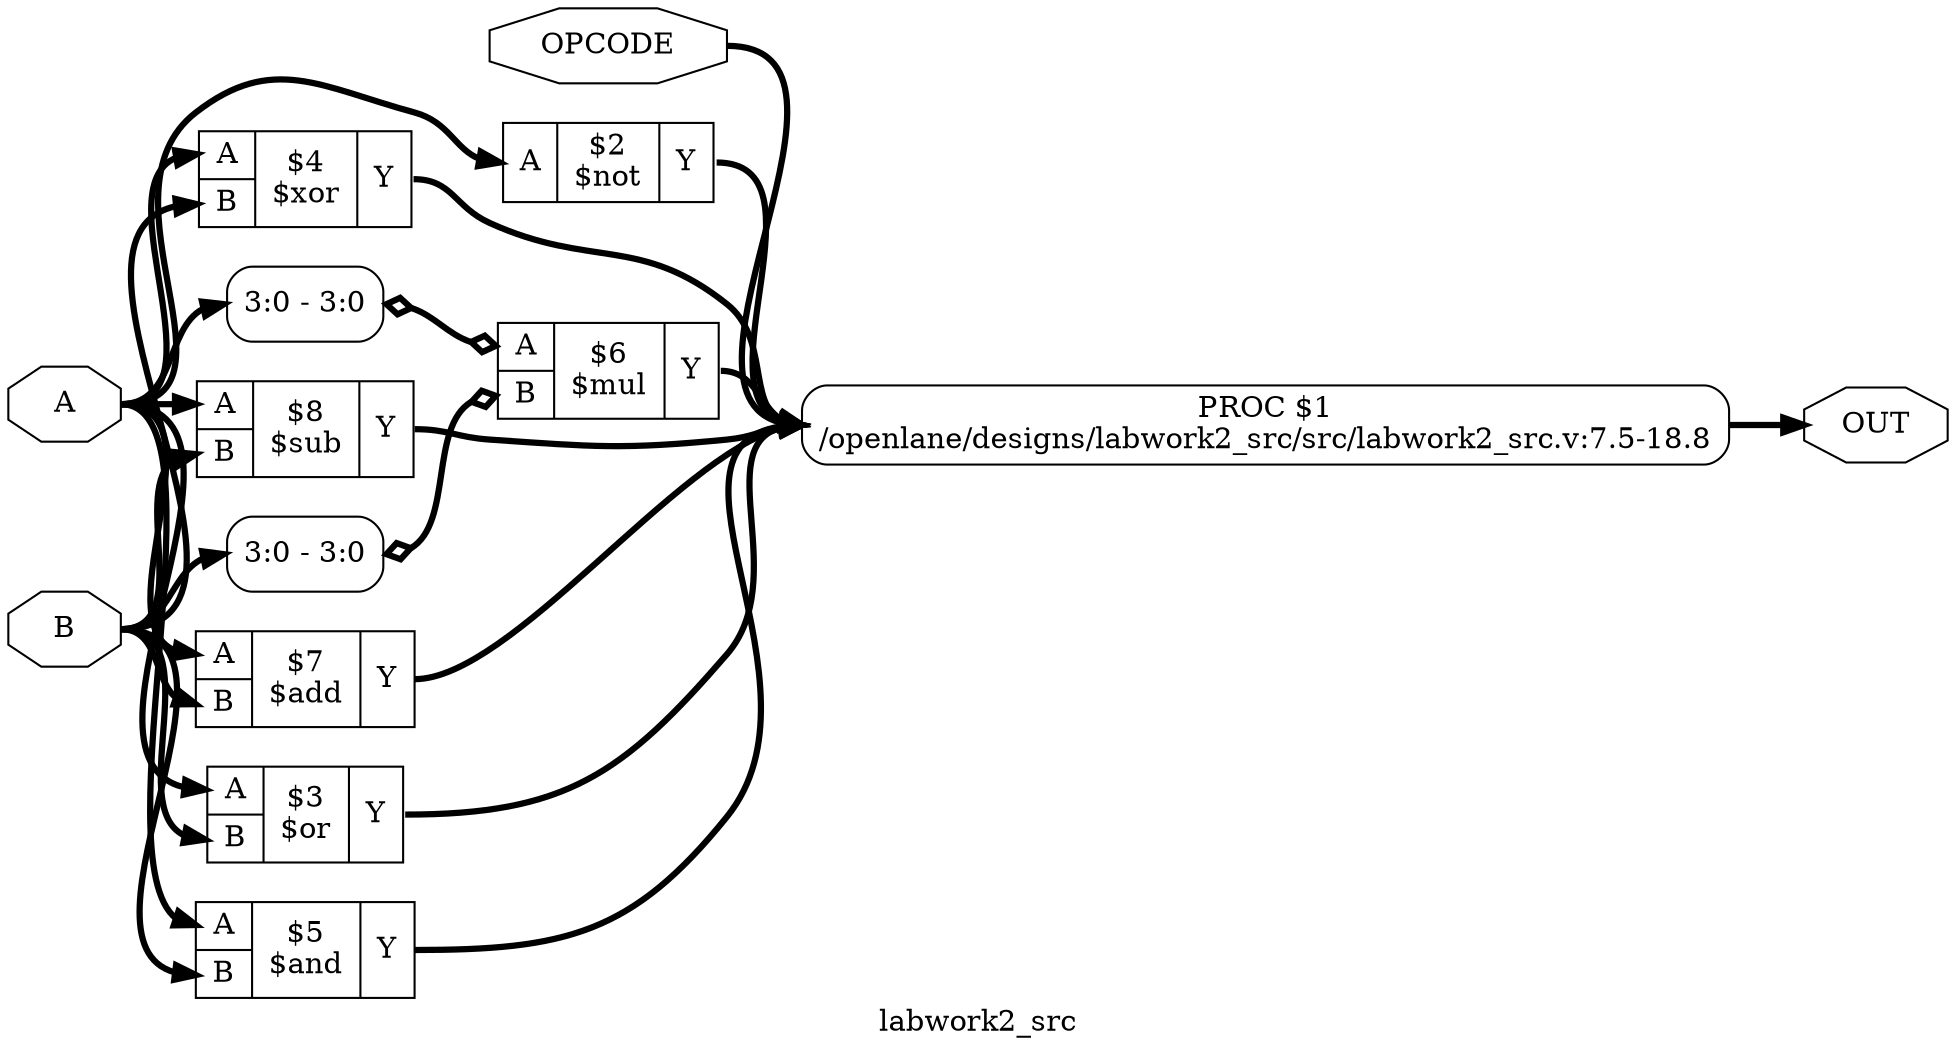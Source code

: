 digraph "labwork2_src" {
label="labwork2_src";
rankdir="LR";
remincross=true;
n10 [ shape=octagon, label="OUT", color="black", fontcolor="black" ];
n11 [ shape=octagon, label="OPCODE", color="black", fontcolor="black" ];
n12 [ shape=octagon, label="B", color="black", fontcolor="black" ];
n13 [ shape=octagon, label="A", color="black", fontcolor="black" ];
c15 [ shape=record, label="{{<p13> A|<p12> B}|$8\n$sub|{<p14> Y}}",  ];
c16 [ shape=record, label="{{<p13> A|<p12> B}|$7\n$add|{<p14> Y}}",  ];
c17 [ shape=record, label="{{<p13> A|<p12> B}|$6\n$mul|{<p14> Y}}",  ];
x0 [ shape=record, style=rounded, label="<s0> 3:0 - 3:0 ", color="black", fontcolor="black" ];
x0:e -> c17:p12:w [arrowhead=odiamond, arrowtail=odiamond, dir=both, color="black", fontcolor="black", style="setlinewidth(3)", label=""];
x1 [ shape=record, style=rounded, label="<s0> 3:0 - 3:0 ", color="black", fontcolor="black" ];
x1:e -> c17:p13:w [arrowhead=odiamond, arrowtail=odiamond, dir=both, color="black", fontcolor="black", style="setlinewidth(3)", label=""];
c18 [ shape=record, label="{{<p13> A|<p12> B}|$5\n$and|{<p14> Y}}",  ];
c19 [ shape=record, label="{{<p13> A|<p12> B}|$4\n$xor|{<p14> Y}}",  ];
c20 [ shape=record, label="{{<p13> A|<p12> B}|$3\n$or|{<p14> Y}}",  ];
c21 [ shape=record, label="{{<p13> A}|$2\n$not|{<p14> Y}}",  ];
p2 [shape=box, style=rounded, label="PROC $1\n/openlane/designs/labwork2_src/src/labwork2_src.v:7.5-18.8", ];
c15:p14:e -> p2:w [color="black", fontcolor="black", style="setlinewidth(3)", label=""];
p2:e -> n10:w [color="black", fontcolor="black", style="setlinewidth(3)", label=""];
n11:e -> p2:w [color="black", fontcolor="black", style="setlinewidth(3)", label=""];
n12:e -> c15:p12:w [color="black", fontcolor="black", style="setlinewidth(3)", label=""];
n12:e -> c16:p12:w [color="black", fontcolor="black", style="setlinewidth(3)", label=""];
n12:e -> c18:p12:w [color="black", fontcolor="black", style="setlinewidth(3)", label=""];
n12:e -> c19:p12:w [color="black", fontcolor="black", style="setlinewidth(3)", label=""];
n12:e -> c20:p12:w [color="black", fontcolor="black", style="setlinewidth(3)", label=""];
n12:e -> x0:s0:w [color="black", fontcolor="black", style="setlinewidth(3)", label=""];
n13:e -> c15:p13:w [color="black", fontcolor="black", style="setlinewidth(3)", label=""];
n13:e -> c16:p13:w [color="black", fontcolor="black", style="setlinewidth(3)", label=""];
n13:e -> c18:p13:w [color="black", fontcolor="black", style="setlinewidth(3)", label=""];
n13:e -> c19:p13:w [color="black", fontcolor="black", style="setlinewidth(3)", label=""];
n13:e -> c20:p13:w [color="black", fontcolor="black", style="setlinewidth(3)", label=""];
n13:e -> c21:p13:w [color="black", fontcolor="black", style="setlinewidth(3)", label=""];
n13:e -> x1:s0:w [color="black", fontcolor="black", style="setlinewidth(3)", label=""];
c16:p14:e -> p2:w [color="black", fontcolor="black", style="setlinewidth(3)", label=""];
c17:p14:e -> p2:w [color="black", fontcolor="black", style="setlinewidth(3)", label=""];
c18:p14:e -> p2:w [color="black", fontcolor="black", style="setlinewidth(3)", label=""];
c19:p14:e -> p2:w [color="black", fontcolor="black", style="setlinewidth(3)", label=""];
c20:p14:e -> p2:w [color="black", fontcolor="black", style="setlinewidth(3)", label=""];
c21:p14:e -> p2:w [color="black", fontcolor="black", style="setlinewidth(3)", label=""];
}
